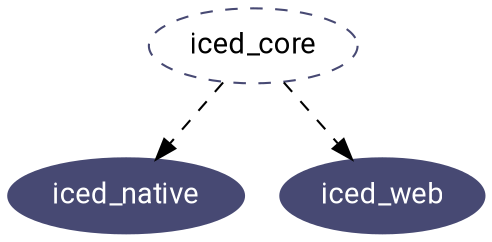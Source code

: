 digraph G {
  fontname = "Roboto";
  newrank=true;
  node[fontname = "Roboto", style=filled, fontcolor=white, color="#474973"];

  { rank = same; iced_native iced_web }

  iced_core -> iced_native [style=dashed];
  iced_core -> iced_web [style=dashed];

  iced_core [style=dashed, fontcolor=black];

}

